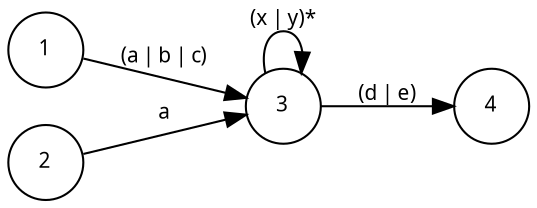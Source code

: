 digraph regaut3 {
	node [shape = circle, fontname = "SFTT1000", fontsize = 10];
	edge [fontname = "SFTT1000", fontsize = 10];
	rankdir = LR;

	1 [label = "1"];
	2 [label = "2"];
	3 [label = "3"];
	4 [label = "4"];

	1 -> 3 [label = "(a | b | c)"];

	2 -> 3 [label = "a"];

	3 -> 3 [label = "(x | y)*"];
	
	3 -> 4 [label = "(d | e)"];
}
